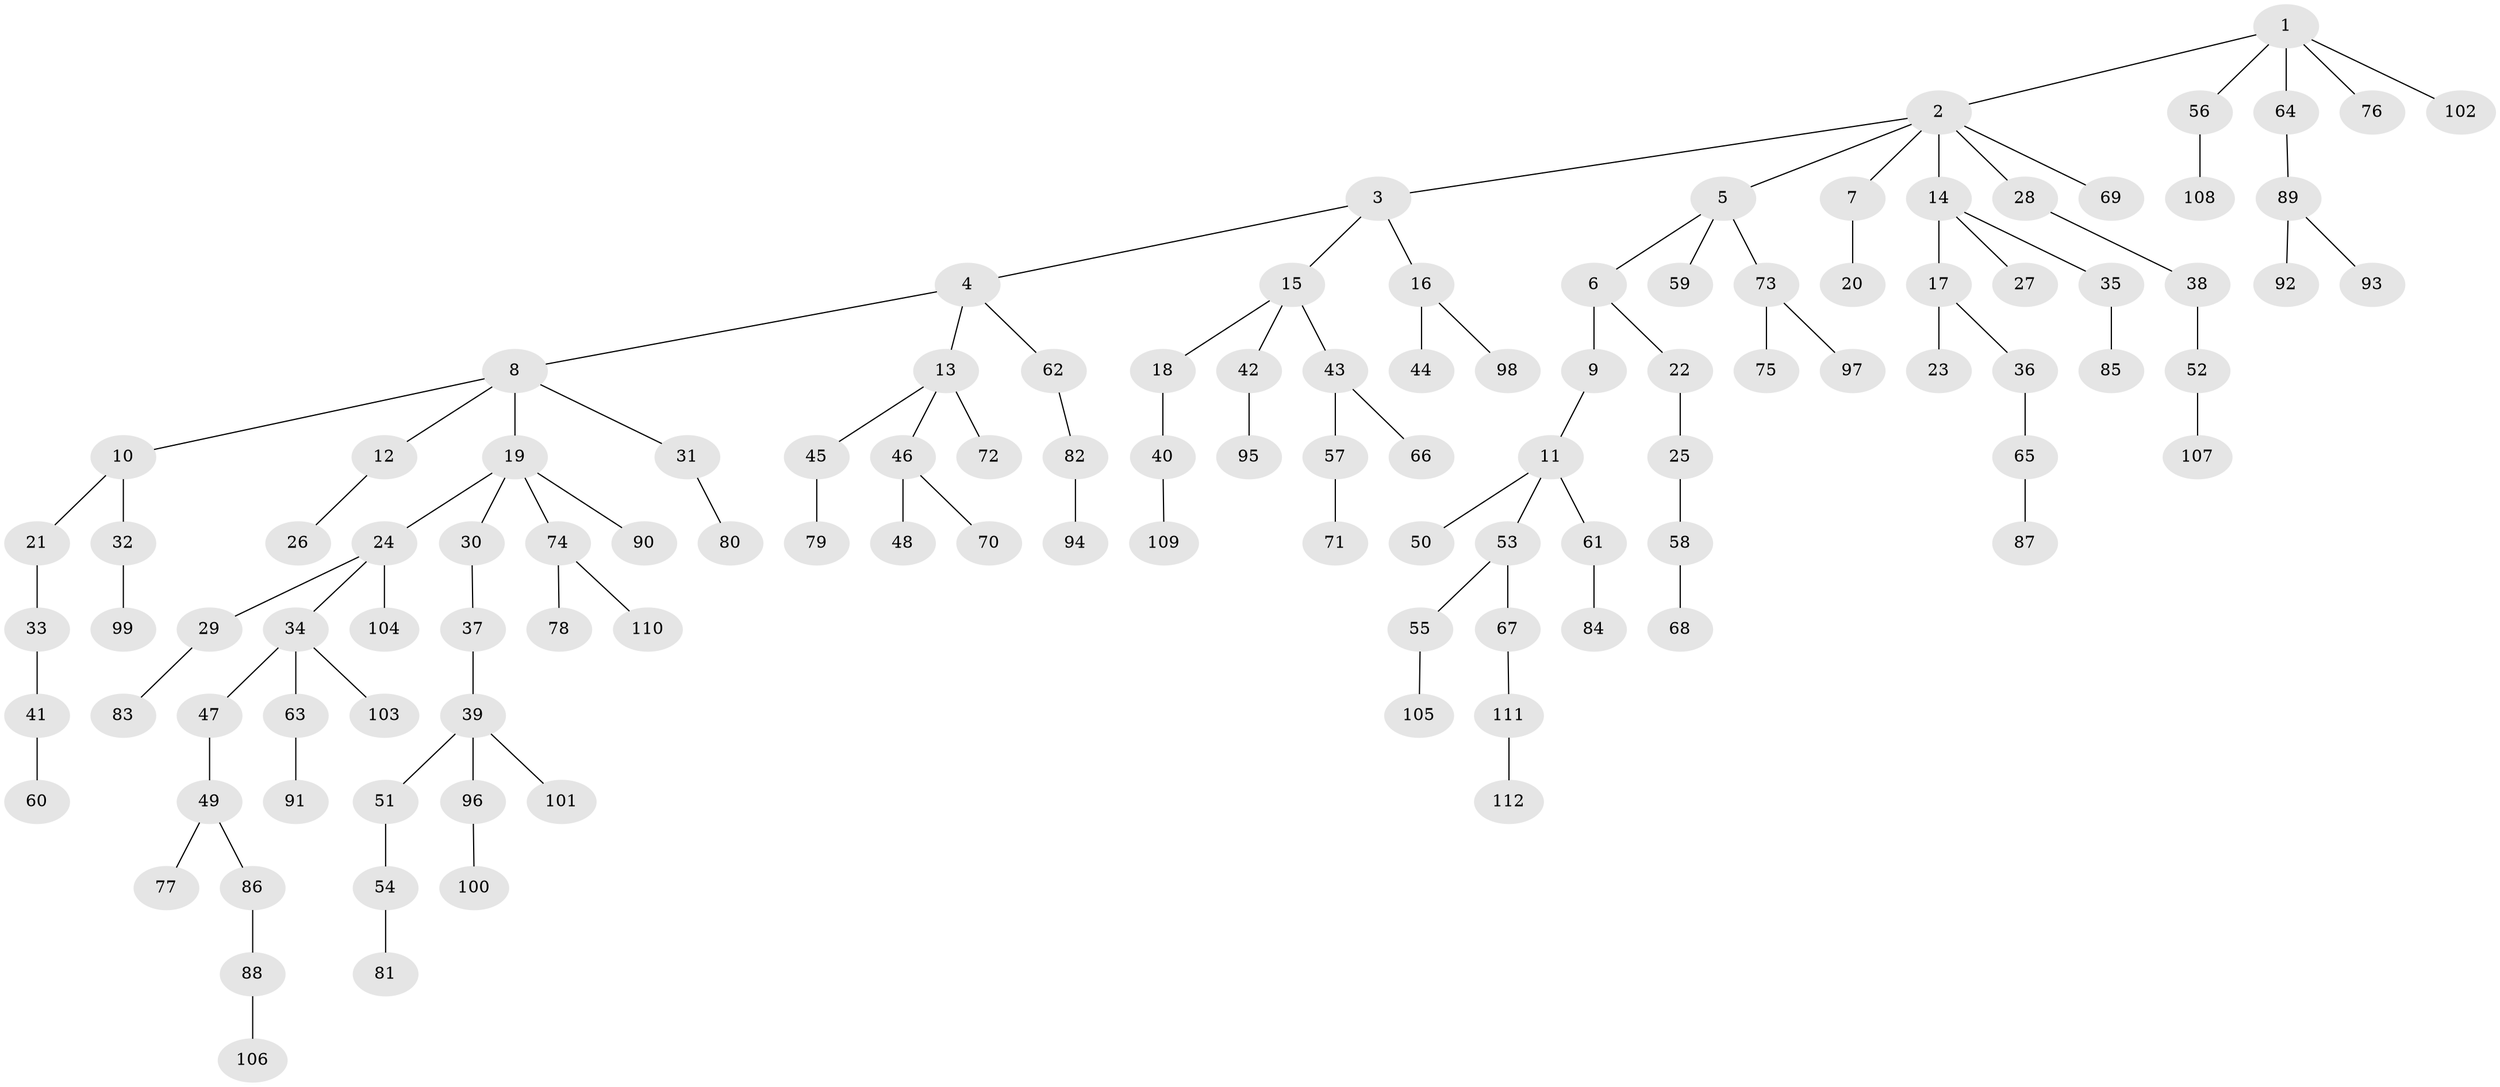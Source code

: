 // Generated by graph-tools (version 1.1) at 2025/02/03/09/25 03:02:18]
// undirected, 112 vertices, 111 edges
graph export_dot {
graph [start="1"]
  node [color=gray90,style=filled];
  1;
  2;
  3;
  4;
  5;
  6;
  7;
  8;
  9;
  10;
  11;
  12;
  13;
  14;
  15;
  16;
  17;
  18;
  19;
  20;
  21;
  22;
  23;
  24;
  25;
  26;
  27;
  28;
  29;
  30;
  31;
  32;
  33;
  34;
  35;
  36;
  37;
  38;
  39;
  40;
  41;
  42;
  43;
  44;
  45;
  46;
  47;
  48;
  49;
  50;
  51;
  52;
  53;
  54;
  55;
  56;
  57;
  58;
  59;
  60;
  61;
  62;
  63;
  64;
  65;
  66;
  67;
  68;
  69;
  70;
  71;
  72;
  73;
  74;
  75;
  76;
  77;
  78;
  79;
  80;
  81;
  82;
  83;
  84;
  85;
  86;
  87;
  88;
  89;
  90;
  91;
  92;
  93;
  94;
  95;
  96;
  97;
  98;
  99;
  100;
  101;
  102;
  103;
  104;
  105;
  106;
  107;
  108;
  109;
  110;
  111;
  112;
  1 -- 2;
  1 -- 56;
  1 -- 64;
  1 -- 76;
  1 -- 102;
  2 -- 3;
  2 -- 5;
  2 -- 7;
  2 -- 14;
  2 -- 28;
  2 -- 69;
  3 -- 4;
  3 -- 15;
  3 -- 16;
  4 -- 8;
  4 -- 13;
  4 -- 62;
  5 -- 6;
  5 -- 59;
  5 -- 73;
  6 -- 9;
  6 -- 22;
  7 -- 20;
  8 -- 10;
  8 -- 12;
  8 -- 19;
  8 -- 31;
  9 -- 11;
  10 -- 21;
  10 -- 32;
  11 -- 50;
  11 -- 53;
  11 -- 61;
  12 -- 26;
  13 -- 45;
  13 -- 46;
  13 -- 72;
  14 -- 17;
  14 -- 27;
  14 -- 35;
  15 -- 18;
  15 -- 42;
  15 -- 43;
  16 -- 44;
  16 -- 98;
  17 -- 23;
  17 -- 36;
  18 -- 40;
  19 -- 24;
  19 -- 30;
  19 -- 74;
  19 -- 90;
  21 -- 33;
  22 -- 25;
  24 -- 29;
  24 -- 34;
  24 -- 104;
  25 -- 58;
  28 -- 38;
  29 -- 83;
  30 -- 37;
  31 -- 80;
  32 -- 99;
  33 -- 41;
  34 -- 47;
  34 -- 63;
  34 -- 103;
  35 -- 85;
  36 -- 65;
  37 -- 39;
  38 -- 52;
  39 -- 51;
  39 -- 96;
  39 -- 101;
  40 -- 109;
  41 -- 60;
  42 -- 95;
  43 -- 57;
  43 -- 66;
  45 -- 79;
  46 -- 48;
  46 -- 70;
  47 -- 49;
  49 -- 77;
  49 -- 86;
  51 -- 54;
  52 -- 107;
  53 -- 55;
  53 -- 67;
  54 -- 81;
  55 -- 105;
  56 -- 108;
  57 -- 71;
  58 -- 68;
  61 -- 84;
  62 -- 82;
  63 -- 91;
  64 -- 89;
  65 -- 87;
  67 -- 111;
  73 -- 75;
  73 -- 97;
  74 -- 78;
  74 -- 110;
  82 -- 94;
  86 -- 88;
  88 -- 106;
  89 -- 92;
  89 -- 93;
  96 -- 100;
  111 -- 112;
}
